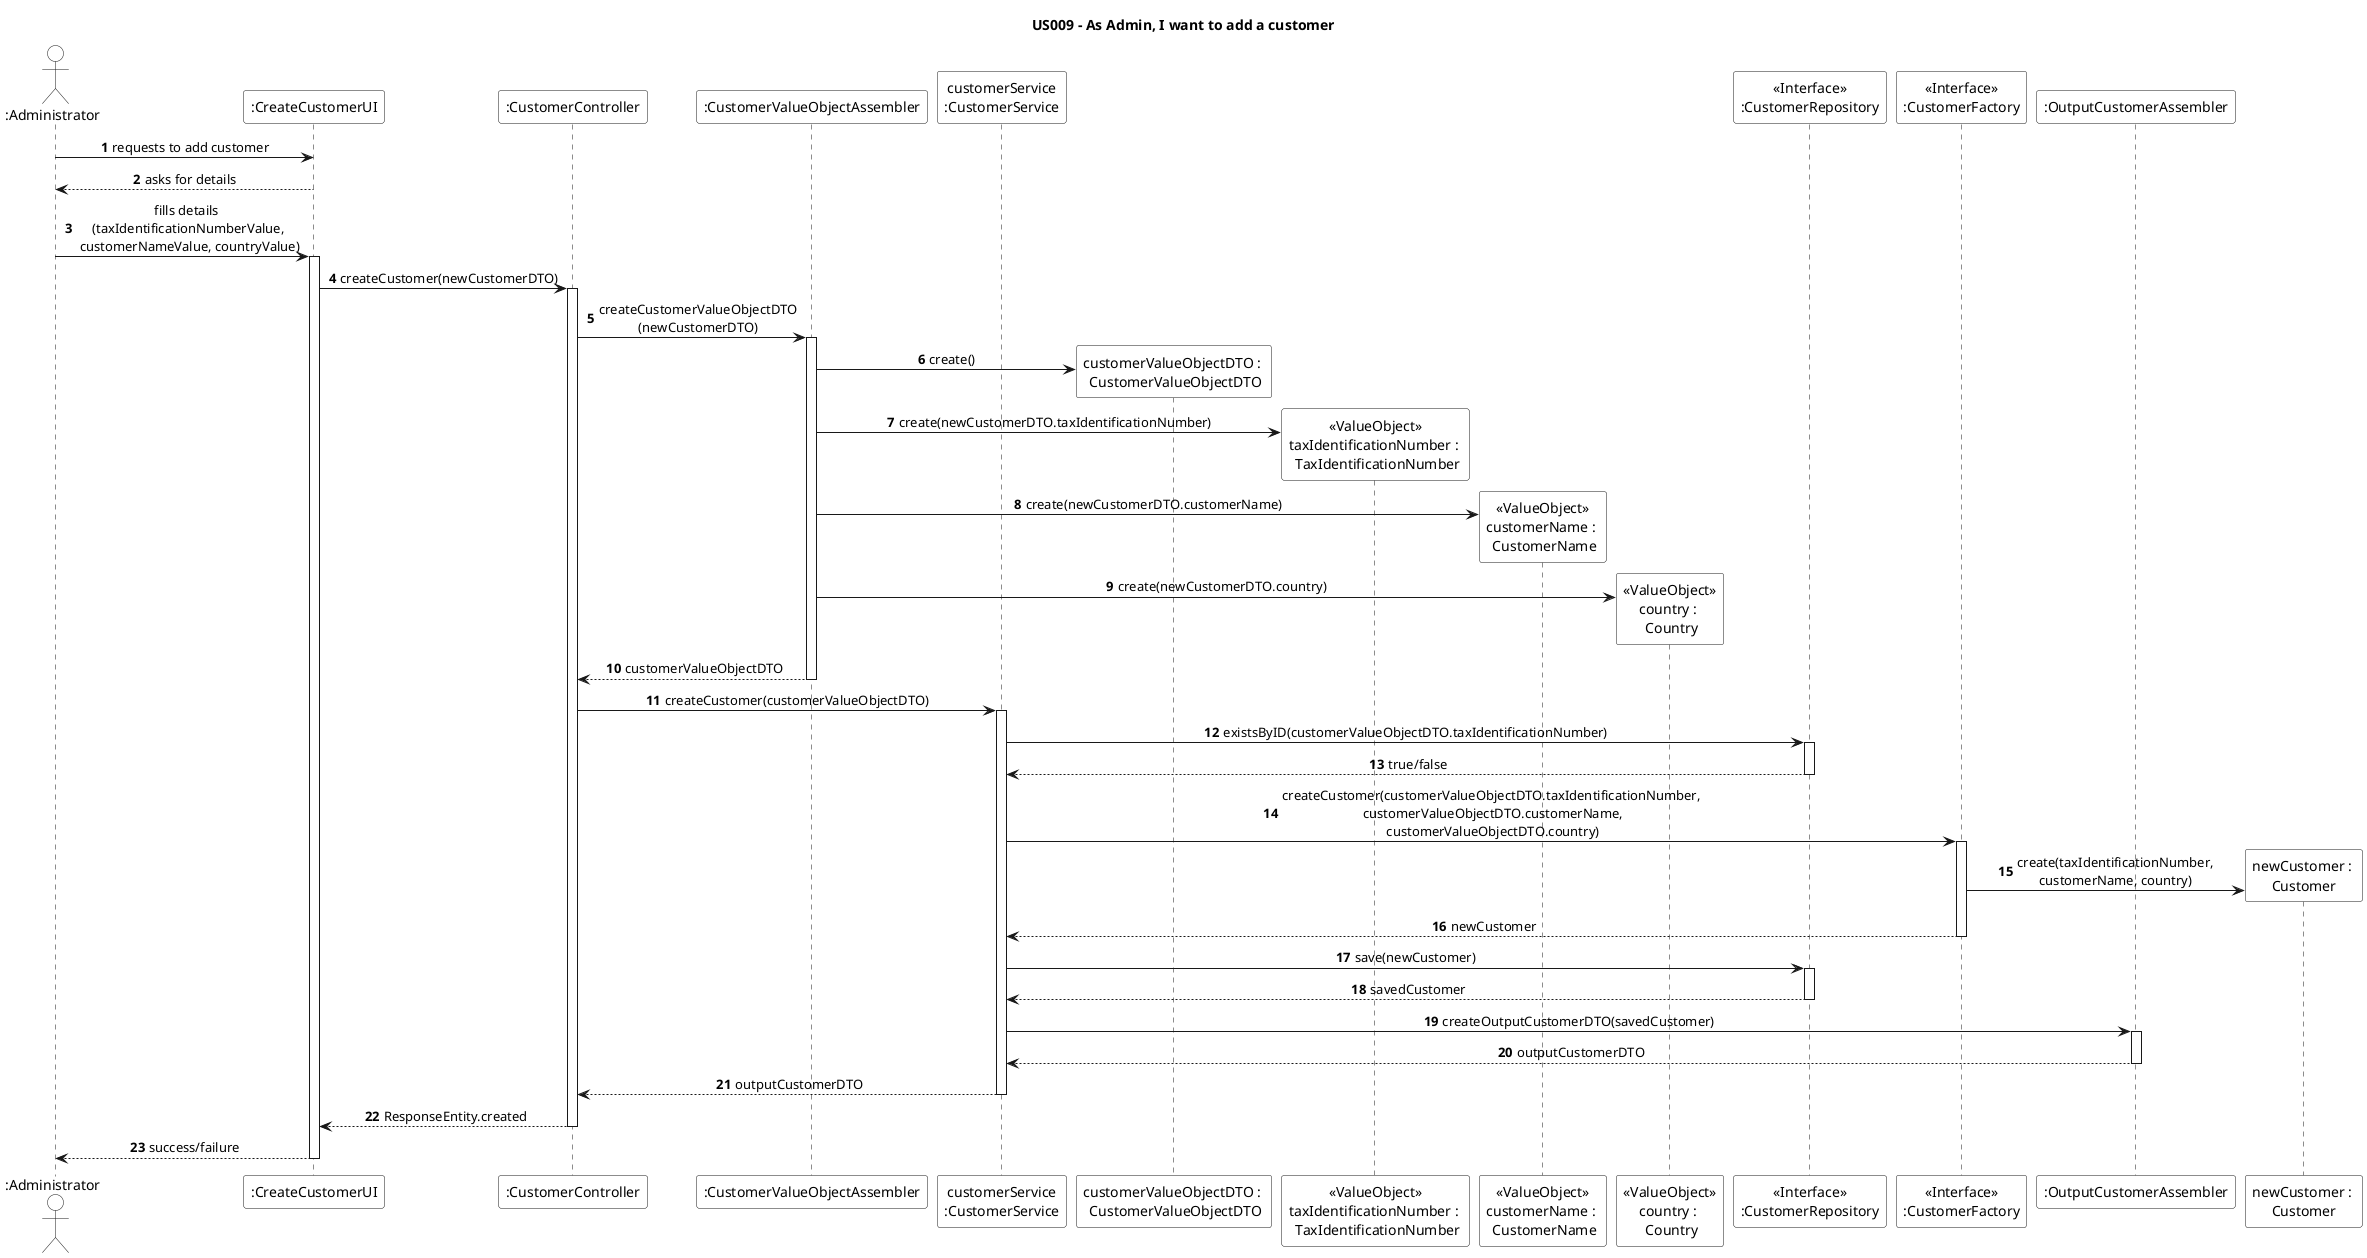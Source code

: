 @startuml

skinparam sequenceMessageAlign center
skinparam actorBackgroundColor white
skinparam participantBackgroundColor white
skinparam sequenceReferenceBackgroundColor white
skinparam sequenceReferenceHeaderBackgroundColor white
skinparam sequenceGroupBackgroundColor white

autonumber


title US009 - As Admin, I want to add a customer

actor ":Administrator" as Administrator
participant ":CreateCustomerUI" as UI
participant ":CustomerController" as Controller
participant ":CustomerValueObjectAssembler" as CustomerValueObjectAssembler
participant "customerService\n:CustomerService" as Service
participant "customerValueObjectDTO : \n CustomerValueObjectDTO" as customerVODTO
participant "<<ValueObject>>\ntaxIdentificationNumber : \n TaxIdentificationNumber" as TIN
participant "<<ValueObject>>\ncustomerName : \n CustomerName" as name
participant "<<ValueObject>>\ncountry : \n Country" as country
participant "<<Interface>>\n:CustomerRepository" as CustomerRepository
participant "<<Interface>>\n:CustomerFactory" as Factory
participant ":OutputCustomerAssembler" as OutputCustomerAssembler
participant "newCustomer : \nCustomer" as newCustomer

Administrator -> UI: requests to add customer
UI --> Administrator: asks for details
Administrator -> UI++: fills details \n(taxIdentificationNumberValue,\n customerNameValue, countryValue)

    UI -> Controller++: createCustomer(newCustomerDTO)

        Controller -> CustomerValueObjectAssembler++ : createCustomerValueObjectDTO\n(newCustomerDTO)
                create customerVODTO
                CustomerValueObjectAssembler -> customerVODTO: create()

                create TIN
                CustomerValueObjectAssembler -> TIN: create(newCustomerDTO.taxIdentificationNumber)

                create name
                CustomerValueObjectAssembler -> name: create(newCustomerDTO.customerName)

                create country
                CustomerValueObjectAssembler -> country : create(newCustomerDTO.country)

        return customerValueObjectDTO

        Controller -> Service++: createCustomer(customerValueObjectDTO)

        Service -> CustomerRepository++: existsByID(customerValueObjectDTO.taxIdentificationNumber)
        return true/false

        Service -> Factory++: createCustomer(customerValueObjectDTO.taxIdentificationNumber,\n customerValueObjectDTO.customerName,\n customerValueObjectDTO.country)
        create newCustomer
        Factory -> newCustomer: create(taxIdentificationNumber,\ncustomerName, country)
        return newCustomer

        Service -> CustomerRepository++: save(newCustomer)
        return savedCustomer

        Service -> OutputCustomerAssembler++ : createOutputCustomerDTO(savedCustomer)

        return outputCustomerDTO

        return outputCustomerDTO

    return ResponseEntity.created

return success/failure



@enduml